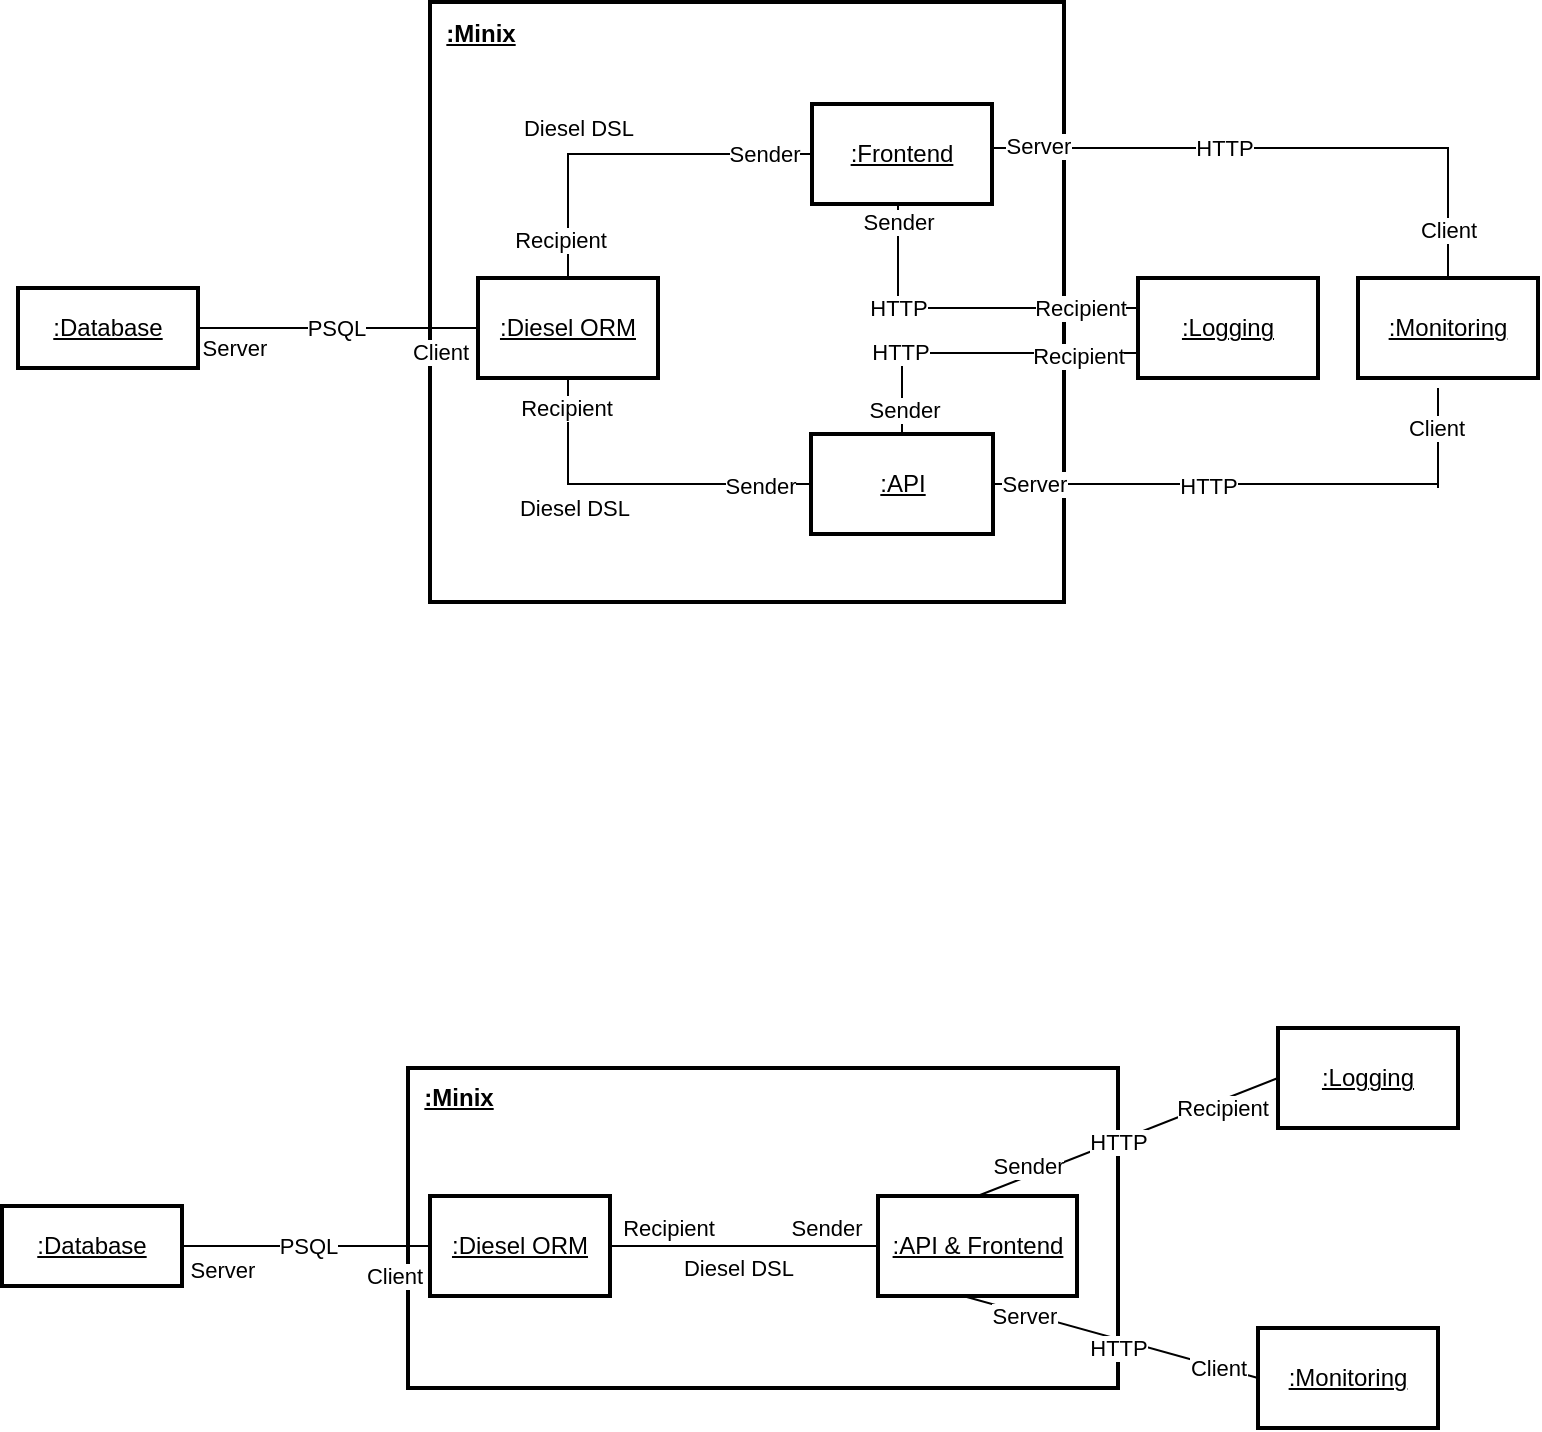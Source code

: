 <mxfile version="24.4.4" type="google">
  <diagram name="Page-1" id="o_a7Dr8QnDeQD-W58Nql">
    <mxGraphModel grid="1" page="0" gridSize="10" guides="1" tooltips="1" connect="1" arrows="1" fold="1" pageScale="1" pageWidth="850" pageHeight="1100" math="0" shadow="0">
      <root>
        <mxCell id="0" />
        <mxCell id="1" parent="0" />
        <mxCell id="DKAM9_-ekH2O8ZembnZo-8" value="" style="rounded=0;whiteSpace=wrap;html=1;fillColor=none;fontStyle=1;strokeWidth=2;" vertex="1" parent="1">
          <mxGeometry x="56" y="357" width="317" height="300" as="geometry" />
        </mxCell>
        <mxCell id="DKAM9_-ekH2O8ZembnZo-11" style="rounded=0;orthogonalLoop=1;jettySize=auto;html=1;endArrow=none;endFill=0;entryX=0;entryY=0.5;entryDx=0;entryDy=0;exitX=1;exitY=0.5;exitDx=0;exitDy=0;" edge="1" parent="1" source="DKAM9_-ekH2O8ZembnZo-1" target="DKAM9_-ekH2O8ZembnZo-39">
          <mxGeometry relative="1" as="geometry">
            <mxPoint x="-80" y="540" as="sourcePoint" />
            <mxPoint x="-17" y="613" as="targetPoint" />
          </mxGeometry>
        </mxCell>
        <mxCell id="DKAM9_-ekH2O8ZembnZo-12" value="&lt;div&gt;Client&lt;/div&gt;" style="edgeLabel;html=1;align=center;verticalAlign=middle;resizable=0;points=[];" connectable="0" vertex="1" parent="DKAM9_-ekH2O8ZembnZo-11">
          <mxGeometry x="0.57" y="2" relative="1" as="geometry">
            <mxPoint x="11" y="14" as="offset" />
          </mxGeometry>
        </mxCell>
        <mxCell id="DKAM9_-ekH2O8ZembnZo-13" value="Server" style="edgeLabel;html=1;align=center;verticalAlign=middle;resizable=0;points=[];" connectable="0" vertex="1" parent="DKAM9_-ekH2O8ZembnZo-11">
          <mxGeometry x="-0.661" y="1" relative="1" as="geometry">
            <mxPoint x="-6" y="11" as="offset" />
          </mxGeometry>
        </mxCell>
        <mxCell id="DKAM9_-ekH2O8ZembnZo-17" value="PSQL" style="edgeLabel;html=1;align=center;verticalAlign=middle;resizable=0;points=[];" connectable="0" vertex="1" parent="DKAM9_-ekH2O8ZembnZo-11">
          <mxGeometry x="-0.183" y="-1" relative="1" as="geometry">
            <mxPoint x="12" y="-1" as="offset" />
          </mxGeometry>
        </mxCell>
        <mxCell id="DKAM9_-ekH2O8ZembnZo-1" value="&lt;u&gt;:Database&lt;/u&gt;" style="rounded=0;whiteSpace=wrap;html=1;strokeWidth=2;" vertex="1" parent="1">
          <mxGeometry x="-150" y="500" width="90" height="40" as="geometry" />
        </mxCell>
        <mxCell id="DKAM9_-ekH2O8ZembnZo-23" value="" style="rounded=0;orthogonalLoop=1;jettySize=auto;html=1;endArrow=none;endFill=0;exitX=0.5;exitY=1;exitDx=0;exitDy=0;entryX=0.002;entryY=0.326;entryDx=0;entryDy=0;edgeStyle=orthogonalEdgeStyle;entryPerimeter=0;" edge="1" parent="1" source="DKAM9_-ekH2O8ZembnZo-2" target="DKAM9_-ekH2O8ZembnZo-5">
          <mxGeometry x="0.001" relative="1" as="geometry">
            <Array as="points">
              <mxPoint x="290" y="510" />
              <mxPoint x="410" y="510" />
            </Array>
            <mxPoint as="offset" />
          </mxGeometry>
        </mxCell>
        <mxCell id="DKAM9_-ekH2O8ZembnZo-25" value="Sender" style="edgeLabel;html=1;align=center;verticalAlign=middle;resizable=0;points=[];" connectable="0" vertex="1" parent="DKAM9_-ekH2O8ZembnZo-23">
          <mxGeometry x="-0.919" y="1" relative="1" as="geometry">
            <mxPoint x="-1" y="4" as="offset" />
          </mxGeometry>
        </mxCell>
        <mxCell id="DKAM9_-ekH2O8ZembnZo-26" value="Recipient" style="edgeLabel;html=1;align=center;verticalAlign=middle;resizable=0;points=[];" connectable="0" vertex="1" parent="DKAM9_-ekH2O8ZembnZo-23">
          <mxGeometry x="0.891" y="1" relative="1" as="geometry">
            <mxPoint x="-21" y="1" as="offset" />
          </mxGeometry>
        </mxCell>
        <mxCell id="DKAM9_-ekH2O8ZembnZo-27" value="HTTP" style="edgeLabel;html=1;align=center;verticalAlign=middle;resizable=0;points=[];" connectable="0" vertex="1" parent="DKAM9_-ekH2O8ZembnZo-23">
          <mxGeometry x="-0.093" y="-1" relative="1" as="geometry">
            <mxPoint x="-26" y="-1" as="offset" />
          </mxGeometry>
        </mxCell>
        <mxCell id="DKAM9_-ekH2O8ZembnZo-24" style="rounded=0;orthogonalLoop=1;jettySize=auto;html=1;endArrow=none;endFill=0;exitX=0.996;exitY=0.586;exitDx=0;exitDy=0;entryX=0.5;entryY=0;entryDx=0;entryDy=0;edgeStyle=orthogonalEdgeStyle;exitPerimeter=0;" edge="1" parent="1" source="DKAM9_-ekH2O8ZembnZo-2" target="DKAM9_-ekH2O8ZembnZo-6">
          <mxGeometry relative="1" as="geometry">
            <mxPoint x="350" y="430" as="sourcePoint" />
            <mxPoint x="680" y="506" as="targetPoint" />
            <Array as="points">
              <mxPoint x="336" y="430" />
              <mxPoint x="565" y="430" />
            </Array>
          </mxGeometry>
        </mxCell>
        <mxCell id="DKAM9_-ekH2O8ZembnZo-31" value="Server" style="edgeLabel;html=1;align=center;verticalAlign=middle;resizable=0;points=[];" connectable="0" vertex="1" parent="DKAM9_-ekH2O8ZembnZo-24">
          <mxGeometry x="-0.68" y="1" relative="1" as="geometry">
            <mxPoint x="-18" as="offset" />
          </mxGeometry>
        </mxCell>
        <mxCell id="DKAM9_-ekH2O8ZembnZo-35" value="Client" style="edgeLabel;html=1;align=center;verticalAlign=middle;resizable=0;points=[];" connectable="0" vertex="1" parent="DKAM9_-ekH2O8ZembnZo-24">
          <mxGeometry x="0.838" relative="1" as="geometry">
            <mxPoint as="offset" />
          </mxGeometry>
        </mxCell>
        <mxCell id="DKAM9_-ekH2O8ZembnZo-37" value="HTTP" style="edgeLabel;html=1;align=center;verticalAlign=middle;resizable=0;points=[];" connectable="0" vertex="1" parent="DKAM9_-ekH2O8ZembnZo-24">
          <mxGeometry x="-0.179" relative="1" as="geometry">
            <mxPoint as="offset" />
          </mxGeometry>
        </mxCell>
        <mxCell id="DKAM9_-ekH2O8ZembnZo-40" style="edgeStyle=orthogonalEdgeStyle;rounded=0;orthogonalLoop=1;jettySize=auto;html=1;entryX=0.5;entryY=0;entryDx=0;entryDy=0;endArrow=none;endFill=0;" edge="1" parent="1" source="DKAM9_-ekH2O8ZembnZo-2" target="DKAM9_-ekH2O8ZembnZo-39">
          <mxGeometry relative="1" as="geometry" />
        </mxCell>
        <mxCell id="DKAM9_-ekH2O8ZembnZo-42" value="Sender" style="edgeLabel;html=1;align=center;verticalAlign=middle;resizable=0;points=[];" connectable="0" vertex="1" parent="DKAM9_-ekH2O8ZembnZo-40">
          <mxGeometry x="-0.768" relative="1" as="geometry">
            <mxPoint x="-3" as="offset" />
          </mxGeometry>
        </mxCell>
        <mxCell id="DKAM9_-ekH2O8ZembnZo-43" value="Recipient" style="edgeLabel;html=1;align=center;verticalAlign=middle;resizable=0;points=[];" connectable="0" vertex="1" parent="DKAM9_-ekH2O8ZembnZo-40">
          <mxGeometry x="0.732" y="-1" relative="1" as="geometry">
            <mxPoint x="-3" y="5" as="offset" />
          </mxGeometry>
        </mxCell>
        <mxCell id="DKAM9_-ekH2O8ZembnZo-47" value="Diesel DSL" style="edgeLabel;html=1;align=center;verticalAlign=middle;resizable=0;points=[];" connectable="0" vertex="1" parent="DKAM9_-ekH2O8ZembnZo-40">
          <mxGeometry x="0.286" relative="1" as="geometry">
            <mxPoint x="1" y="-13" as="offset" />
          </mxGeometry>
        </mxCell>
        <mxCell id="DKAM9_-ekH2O8ZembnZo-2" value="&lt;u&gt;:Frontend&lt;/u&gt;" style="rounded=0;whiteSpace=wrap;html=1;strokeWidth=2;" vertex="1" parent="1">
          <mxGeometry x="247" y="408" width="90" height="50" as="geometry" />
        </mxCell>
        <mxCell id="DKAM9_-ekH2O8ZembnZo-21" style="rounded=0;orthogonalLoop=1;jettySize=auto;html=1;endArrow=none;endFill=0;exitX=1;exitY=0.5;exitDx=0;exitDy=0;edgeStyle=orthogonalEdgeStyle;" edge="1" parent="1" source="DKAM9_-ekH2O8ZembnZo-3">
          <mxGeometry relative="1" as="geometry">
            <mxPoint x="560" y="550" as="targetPoint" />
            <Array as="points">
              <mxPoint x="560" y="600" />
              <mxPoint x="560" y="546" />
            </Array>
          </mxGeometry>
        </mxCell>
        <mxCell id="DKAM9_-ekH2O8ZembnZo-32" value="Server" style="edgeLabel;html=1;align=center;verticalAlign=middle;resizable=0;points=[];" connectable="0" vertex="1" parent="DKAM9_-ekH2O8ZembnZo-21">
          <mxGeometry x="-0.919" relative="1" as="geometry">
            <mxPoint x="9" as="offset" />
          </mxGeometry>
        </mxCell>
        <mxCell id="DKAM9_-ekH2O8ZembnZo-33" value="Client" style="edgeLabel;html=1;align=center;verticalAlign=middle;resizable=0;points=[];" connectable="0" vertex="1" parent="DKAM9_-ekH2O8ZembnZo-21">
          <mxGeometry x="0.684" relative="1" as="geometry">
            <mxPoint x="-1" y="-24" as="offset" />
          </mxGeometry>
        </mxCell>
        <mxCell id="DKAM9_-ekH2O8ZembnZo-36" value="HTTP" style="edgeLabel;html=1;align=center;verticalAlign=middle;resizable=0;points=[];" connectable="0" vertex="1" parent="DKAM9_-ekH2O8ZembnZo-21">
          <mxGeometry x="-0.221" y="-1" relative="1" as="geometry">
            <mxPoint as="offset" />
          </mxGeometry>
        </mxCell>
        <mxCell id="DKAM9_-ekH2O8ZembnZo-22" style="rounded=0;orthogonalLoop=1;jettySize=auto;html=1;endArrow=none;endFill=0;exitX=0.5;exitY=0;exitDx=0;exitDy=0;entryX=0;entryY=0.75;entryDx=0;entryDy=0;edgeStyle=orthogonalEdgeStyle;" edge="1" parent="1" source="DKAM9_-ekH2O8ZembnZo-3" target="DKAM9_-ekH2O8ZembnZo-5">
          <mxGeometry relative="1" as="geometry" />
        </mxCell>
        <mxCell id="DKAM9_-ekH2O8ZembnZo-28" value="HTTP" style="edgeLabel;html=1;align=center;verticalAlign=middle;resizable=0;points=[];" connectable="0" vertex="1" parent="DKAM9_-ekH2O8ZembnZo-22">
          <mxGeometry x="-0.093" y="1" relative="1" as="geometry">
            <mxPoint x="-33" as="offset" />
          </mxGeometry>
        </mxCell>
        <mxCell id="DKAM9_-ekH2O8ZembnZo-29" value="Sender" style="edgeLabel;html=1;align=center;verticalAlign=middle;resizable=0;points=[];" connectable="0" vertex="1" parent="DKAM9_-ekH2O8ZembnZo-22">
          <mxGeometry x="-0.811" y="-1" relative="1" as="geometry">
            <mxPoint y="3" as="offset" />
          </mxGeometry>
        </mxCell>
        <mxCell id="DKAM9_-ekH2O8ZembnZo-30" value="Recipient" style="edgeLabel;html=1;align=center;verticalAlign=middle;resizable=0;points=[];" connectable="0" vertex="1" parent="DKAM9_-ekH2O8ZembnZo-22">
          <mxGeometry x="0.518" y="-1" relative="1" as="geometry">
            <mxPoint x="8" as="offset" />
          </mxGeometry>
        </mxCell>
        <mxCell id="DKAM9_-ekH2O8ZembnZo-41" style="edgeStyle=orthogonalEdgeStyle;rounded=0;orthogonalLoop=1;jettySize=auto;html=1;endArrow=none;endFill=0;" edge="1" parent="1" source="DKAM9_-ekH2O8ZembnZo-3" target="DKAM9_-ekH2O8ZembnZo-39">
          <mxGeometry relative="1" as="geometry" />
        </mxCell>
        <mxCell id="DKAM9_-ekH2O8ZembnZo-44" value="Recipient" style="edgeLabel;html=1;align=center;verticalAlign=middle;resizable=0;points=[];" connectable="0" vertex="1" parent="DKAM9_-ekH2O8ZembnZo-41">
          <mxGeometry x="0.734" y="1" relative="1" as="geometry">
            <mxPoint y="-8" as="offset" />
          </mxGeometry>
        </mxCell>
        <mxCell id="DKAM9_-ekH2O8ZembnZo-45" value="Sender" style="edgeLabel;html=1;align=center;verticalAlign=middle;resizable=0;points=[];" connectable="0" vertex="1" parent="DKAM9_-ekH2O8ZembnZo-41">
          <mxGeometry x="-0.819" relative="1" as="geometry">
            <mxPoint x="-10" y="1" as="offset" />
          </mxGeometry>
        </mxCell>
        <mxCell id="DKAM9_-ekH2O8ZembnZo-48" value="Diesel DSL" style="edgeLabel;html=1;align=center;verticalAlign=middle;resizable=0;points=[];" connectable="0" vertex="1" parent="DKAM9_-ekH2O8ZembnZo-41">
          <mxGeometry x="0.476" y="-1" relative="1" as="geometry">
            <mxPoint x="2" y="19" as="offset" />
          </mxGeometry>
        </mxCell>
        <mxCell id="DKAM9_-ekH2O8ZembnZo-3" value="&lt;u&gt;:API&lt;/u&gt;" style="rounded=0;whiteSpace=wrap;html=1;strokeWidth=2;" vertex="1" parent="1">
          <mxGeometry x="246.5" y="573" width="91" height="50" as="geometry" />
        </mxCell>
        <mxCell id="DKAM9_-ekH2O8ZembnZo-5" value="&lt;u&gt;:Logging&lt;/u&gt;" style="rounded=0;whiteSpace=wrap;html=1;strokeWidth=2;" vertex="1" parent="1">
          <mxGeometry x="410" y="495" width="90" height="50" as="geometry" />
        </mxCell>
        <mxCell id="DKAM9_-ekH2O8ZembnZo-6" value="&lt;u&gt;:Monitoring&lt;/u&gt;" style="rounded=0;whiteSpace=wrap;html=1;strokeWidth=2;" vertex="1" parent="1">
          <mxGeometry x="520" y="495" width="90" height="50" as="geometry" />
        </mxCell>
        <mxCell id="DKAM9_-ekH2O8ZembnZo-9" value="&lt;u&gt;:Minix&lt;/u&gt;" style="text;html=1;align=center;verticalAlign=middle;resizable=0;points=[];autosize=1;strokeColor=none;fillColor=none;fontStyle=1" vertex="1" parent="1">
          <mxGeometry x="56" y="358" width="50" height="30" as="geometry" />
        </mxCell>
        <mxCell id="DKAM9_-ekH2O8ZembnZo-39" value="&lt;u&gt;:Diesel ORM&lt;br&gt;&lt;/u&gt;" style="rounded=0;whiteSpace=wrap;html=1;strokeWidth=2;" vertex="1" parent="1">
          <mxGeometry x="80" y="495" width="90" height="50" as="geometry" />
        </mxCell>
        <mxCell id="DKAM9_-ekH2O8ZembnZo-50" value="" style="rounded=0;whiteSpace=wrap;html=1;fillColor=none;fontStyle=1;strokeWidth=2;" vertex="1" parent="1">
          <mxGeometry x="45" y="890" width="355" height="160" as="geometry" />
        </mxCell>
        <mxCell id="DKAM9_-ekH2O8ZembnZo-51" style="rounded=0;orthogonalLoop=1;jettySize=auto;html=1;endArrow=none;endFill=0;entryX=0;entryY=0.5;entryDx=0;entryDy=0;exitX=1;exitY=0.5;exitDx=0;exitDy=0;" edge="1" parent="1" source="DKAM9_-ekH2O8ZembnZo-55" target="DKAM9_-ekH2O8ZembnZo-85">
          <mxGeometry relative="1" as="geometry">
            <mxPoint x="-91" y="1008" as="sourcePoint" />
            <mxPoint x="-28" y="1081" as="targetPoint" />
          </mxGeometry>
        </mxCell>
        <mxCell id="DKAM9_-ekH2O8ZembnZo-52" value="&lt;div&gt;Client&lt;/div&gt;" style="edgeLabel;html=1;align=center;verticalAlign=middle;resizable=0;points=[];" connectable="0" vertex="1" parent="DKAM9_-ekH2O8ZembnZo-51">
          <mxGeometry x="0.57" y="2" relative="1" as="geometry">
            <mxPoint x="8" y="17" as="offset" />
          </mxGeometry>
        </mxCell>
        <mxCell id="DKAM9_-ekH2O8ZembnZo-53" value="Server" style="edgeLabel;html=1;align=center;verticalAlign=middle;resizable=0;points=[];" connectable="0" vertex="1" parent="DKAM9_-ekH2O8ZembnZo-51">
          <mxGeometry x="-0.661" y="1" relative="1" as="geometry">
            <mxPoint x="-1" y="13" as="offset" />
          </mxGeometry>
        </mxCell>
        <mxCell id="DKAM9_-ekH2O8ZembnZo-54" value="PSQL" style="edgeLabel;html=1;align=center;verticalAlign=middle;resizable=0;points=[];" connectable="0" vertex="1" parent="DKAM9_-ekH2O8ZembnZo-51">
          <mxGeometry x="-0.183" y="-1" relative="1" as="geometry">
            <mxPoint x="12" y="-1" as="offset" />
          </mxGeometry>
        </mxCell>
        <mxCell id="DKAM9_-ekH2O8ZembnZo-55" value="&lt;u&gt;:Database&lt;/u&gt;" style="rounded=0;whiteSpace=wrap;html=1;strokeWidth=2;" vertex="1" parent="1">
          <mxGeometry x="-158" y="959" width="90" height="40" as="geometry" />
        </mxCell>
        <mxCell id="DKAM9_-ekH2O8ZembnZo-69" style="rounded=0;orthogonalLoop=1;jettySize=auto;html=1;endArrow=none;endFill=0;exitX=0.437;exitY=1.005;exitDx=0;exitDy=0;entryX=0;entryY=0.5;entryDx=0;entryDy=0;exitPerimeter=0;" edge="1" parent="1" source="DKAM9_-ekH2O8ZembnZo-81" target="DKAM9_-ekH2O8ZembnZo-83">
          <mxGeometry relative="1" as="geometry">
            <mxPoint x="549" y="1018" as="targetPoint" />
          </mxGeometry>
        </mxCell>
        <mxCell id="DKAM9_-ekH2O8ZembnZo-70" value="Server" style="edgeLabel;html=1;align=center;verticalAlign=middle;resizable=0;points=[];" connectable="0" vertex="1" parent="DKAM9_-ekH2O8ZembnZo-69">
          <mxGeometry x="-0.919" relative="1" as="geometry">
            <mxPoint x="23" y="8" as="offset" />
          </mxGeometry>
        </mxCell>
        <mxCell id="DKAM9_-ekH2O8ZembnZo-71" value="Client" style="edgeLabel;html=1;align=center;verticalAlign=middle;resizable=0;points=[];" connectable="0" vertex="1" parent="DKAM9_-ekH2O8ZembnZo-69">
          <mxGeometry x="0.684" relative="1" as="geometry">
            <mxPoint x="3" y="1" as="offset" />
          </mxGeometry>
        </mxCell>
        <mxCell id="DKAM9_-ekH2O8ZembnZo-72" value="HTTP" style="edgeLabel;html=1;align=center;verticalAlign=middle;resizable=0;points=[];" connectable="0" vertex="1" parent="DKAM9_-ekH2O8ZembnZo-69">
          <mxGeometry x="-0.221" y="-1" relative="1" as="geometry">
            <mxPoint x="20" y="9" as="offset" />
          </mxGeometry>
        </mxCell>
        <mxCell id="DKAM9_-ekH2O8ZembnZo-73" style="rounded=0;orthogonalLoop=1;jettySize=auto;html=1;endArrow=none;endFill=0;exitX=0.5;exitY=0;exitDx=0;exitDy=0;entryX=0;entryY=0.5;entryDx=0;entryDy=0;" edge="1" parent="1" source="DKAM9_-ekH2O8ZembnZo-81" target="DKAM9_-ekH2O8ZembnZo-82">
          <mxGeometry relative="1" as="geometry" />
        </mxCell>
        <mxCell id="DKAM9_-ekH2O8ZembnZo-74" value="HTTP" style="edgeLabel;html=1;align=center;verticalAlign=middle;resizable=0;points=[];" connectable="0" vertex="1" parent="DKAM9_-ekH2O8ZembnZo-73">
          <mxGeometry x="-0.093" y="1" relative="1" as="geometry">
            <mxPoint x="2" as="offset" />
          </mxGeometry>
        </mxCell>
        <mxCell id="DKAM9_-ekH2O8ZembnZo-75" value="Sender" style="edgeLabel;html=1;align=center;verticalAlign=middle;resizable=0;points=[];" connectable="0" vertex="1" parent="DKAM9_-ekH2O8ZembnZo-73">
          <mxGeometry x="-0.811" y="-1" relative="1" as="geometry">
            <mxPoint x="10" y="-11" as="offset" />
          </mxGeometry>
        </mxCell>
        <mxCell id="DKAM9_-ekH2O8ZembnZo-76" value="Recipient" style="edgeLabel;html=1;align=center;verticalAlign=middle;resizable=0;points=[];" connectable="0" vertex="1" parent="DKAM9_-ekH2O8ZembnZo-73">
          <mxGeometry x="0.518" y="-1" relative="1" as="geometry">
            <mxPoint x="8" as="offset" />
          </mxGeometry>
        </mxCell>
        <mxCell id="DKAM9_-ekH2O8ZembnZo-77" style="edgeStyle=orthogonalEdgeStyle;rounded=0;orthogonalLoop=1;jettySize=auto;html=1;endArrow=none;endFill=0;" edge="1" parent="1" source="DKAM9_-ekH2O8ZembnZo-81" target="DKAM9_-ekH2O8ZembnZo-85">
          <mxGeometry relative="1" as="geometry" />
        </mxCell>
        <mxCell id="DKAM9_-ekH2O8ZembnZo-78" value="Recipient" style="edgeLabel;html=1;align=center;verticalAlign=middle;resizable=0;points=[];" connectable="0" vertex="1" parent="DKAM9_-ekH2O8ZembnZo-77">
          <mxGeometry x="0.734" y="1" relative="1" as="geometry">
            <mxPoint x="11" y="-10" as="offset" />
          </mxGeometry>
        </mxCell>
        <mxCell id="DKAM9_-ekH2O8ZembnZo-79" value="Sender" style="edgeLabel;html=1;align=center;verticalAlign=middle;resizable=0;points=[];" connectable="0" vertex="1" parent="DKAM9_-ekH2O8ZembnZo-77">
          <mxGeometry x="-0.819" relative="1" as="geometry">
            <mxPoint x="-14" y="-9" as="offset" />
          </mxGeometry>
        </mxCell>
        <mxCell id="DKAM9_-ekH2O8ZembnZo-80" value="Diesel DSL" style="edgeLabel;html=1;align=center;verticalAlign=middle;resizable=0;points=[];" connectable="0" vertex="1" parent="DKAM9_-ekH2O8ZembnZo-77">
          <mxGeometry x="0.476" y="-1" relative="1" as="geometry">
            <mxPoint x="29" y="12" as="offset" />
          </mxGeometry>
        </mxCell>
        <mxCell id="DKAM9_-ekH2O8ZembnZo-81" value="&lt;u&gt;:API &amp;amp; Frontend&lt;/u&gt;" style="rounded=0;whiteSpace=wrap;html=1;strokeWidth=2;" vertex="1" parent="1">
          <mxGeometry x="280" y="954" width="99.5" height="50" as="geometry" />
        </mxCell>
        <mxCell id="DKAM9_-ekH2O8ZembnZo-82" value="&lt;u&gt;:Logging&lt;/u&gt;" style="rounded=0;whiteSpace=wrap;html=1;strokeWidth=2;" vertex="1" parent="1">
          <mxGeometry x="480" y="870" width="90" height="50" as="geometry" />
        </mxCell>
        <mxCell id="DKAM9_-ekH2O8ZembnZo-83" value="&lt;u&gt;:Monitoring&lt;/u&gt;" style="rounded=0;whiteSpace=wrap;html=1;strokeWidth=2;" vertex="1" parent="1">
          <mxGeometry x="470" y="1020" width="90" height="50" as="geometry" />
        </mxCell>
        <mxCell id="DKAM9_-ekH2O8ZembnZo-84" value="&lt;u&gt;:Minix&lt;/u&gt;" style="text;html=1;align=center;verticalAlign=middle;resizable=0;points=[];autosize=1;strokeColor=none;fillColor=none;fontStyle=1" vertex="1" parent="1">
          <mxGeometry x="45" y="890" width="50" height="30" as="geometry" />
        </mxCell>
        <mxCell id="DKAM9_-ekH2O8ZembnZo-85" value="&lt;u&gt;:Diesel ORM&lt;br&gt;&lt;/u&gt;" style="rounded=0;whiteSpace=wrap;html=1;strokeWidth=2;" vertex="1" parent="1">
          <mxGeometry x="56" y="954" width="90" height="50" as="geometry" />
        </mxCell>
      </root>
    </mxGraphModel>
  </diagram>
</mxfile>
